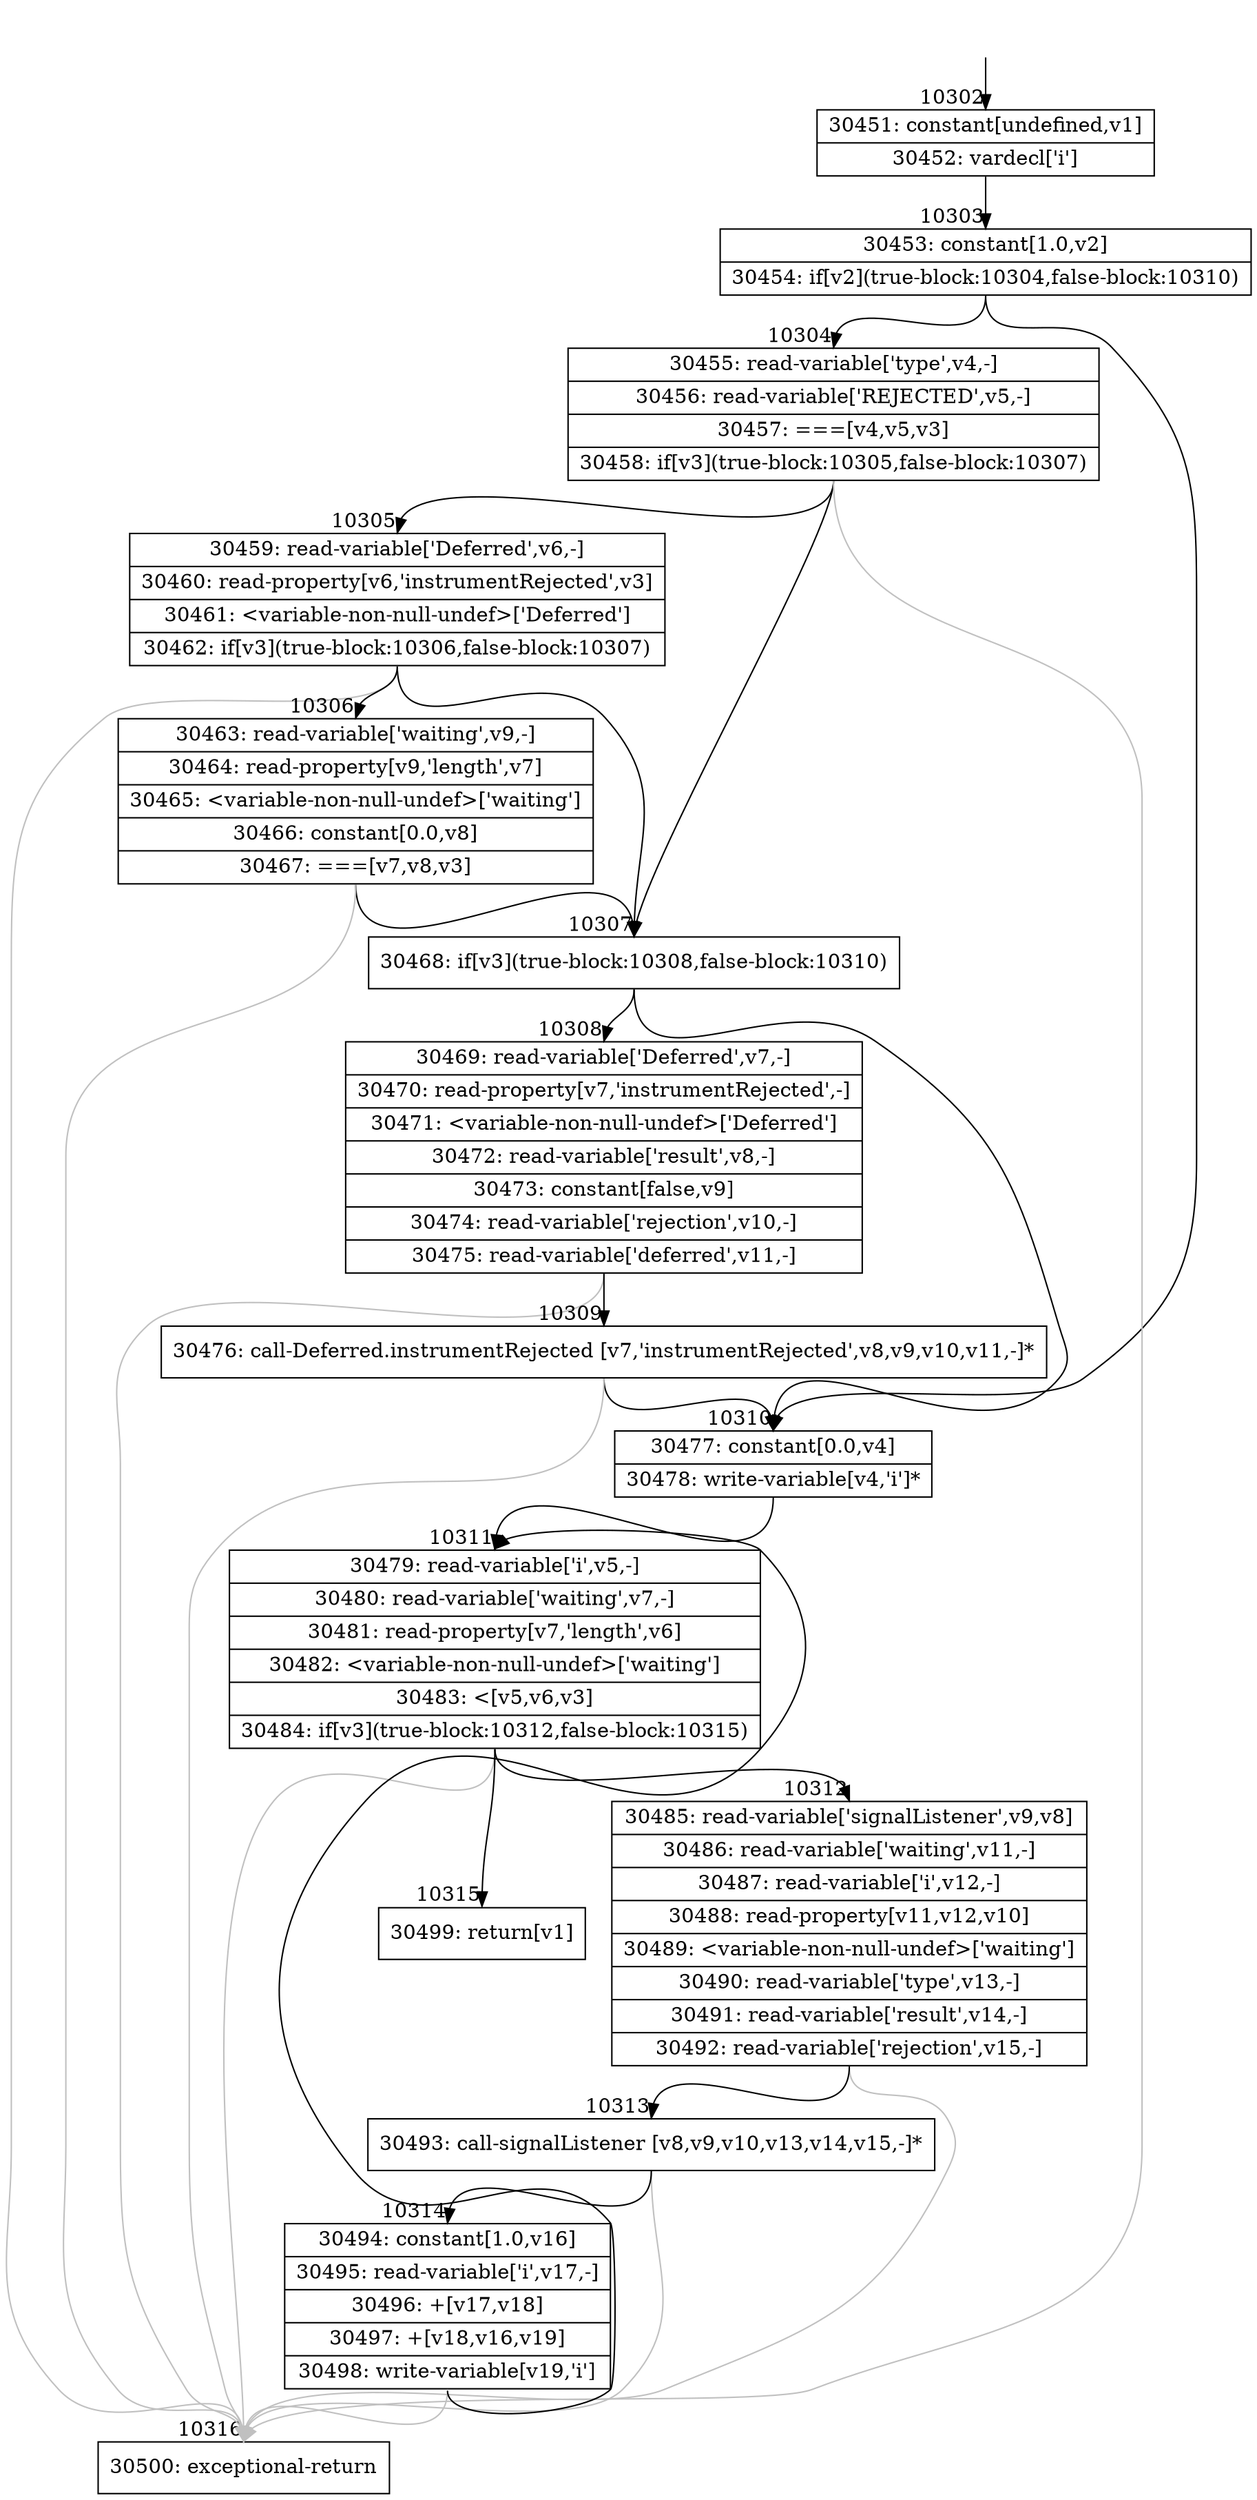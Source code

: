 digraph {
rankdir="TD"
BB_entry745[shape=none,label=""];
BB_entry745 -> BB10302 [tailport=s, headport=n, headlabel="    10302"]
BB10302 [shape=record label="{30451: constant[undefined,v1]|30452: vardecl['i']}" ] 
BB10302 -> BB10303 [tailport=s, headport=n, headlabel="      10303"]
BB10303 [shape=record label="{30453: constant[1.0,v2]|30454: if[v2](true-block:10304,false-block:10310)}" ] 
BB10303 -> BB10304 [tailport=s, headport=n, headlabel="      10304"]
BB10303 -> BB10310 [tailport=s, headport=n, headlabel="      10310"]
BB10304 [shape=record label="{30455: read-variable['type',v4,-]|30456: read-variable['REJECTED',v5,-]|30457: ===[v4,v5,v3]|30458: if[v3](true-block:10305,false-block:10307)}" ] 
BB10304 -> BB10307 [tailport=s, headport=n, headlabel="      10307"]
BB10304 -> BB10305 [tailport=s, headport=n, headlabel="      10305"]
BB10304 -> BB10316 [tailport=s, headport=n, color=gray, headlabel="      10316"]
BB10305 [shape=record label="{30459: read-variable['Deferred',v6,-]|30460: read-property[v6,'instrumentRejected',v3]|30461: \<variable-non-null-undef\>['Deferred']|30462: if[v3](true-block:10306,false-block:10307)}" ] 
BB10305 -> BB10307 [tailport=s, headport=n]
BB10305 -> BB10306 [tailport=s, headport=n, headlabel="      10306"]
BB10305 -> BB10316 [tailport=s, headport=n, color=gray]
BB10306 [shape=record label="{30463: read-variable['waiting',v9,-]|30464: read-property[v9,'length',v7]|30465: \<variable-non-null-undef\>['waiting']|30466: constant[0.0,v8]|30467: ===[v7,v8,v3]}" ] 
BB10306 -> BB10307 [tailport=s, headport=n]
BB10306 -> BB10316 [tailport=s, headport=n, color=gray]
BB10307 [shape=record label="{30468: if[v3](true-block:10308,false-block:10310)}" ] 
BB10307 -> BB10308 [tailport=s, headport=n, headlabel="      10308"]
BB10307 -> BB10310 [tailport=s, headport=n]
BB10308 [shape=record label="{30469: read-variable['Deferred',v7,-]|30470: read-property[v7,'instrumentRejected',-]|30471: \<variable-non-null-undef\>['Deferred']|30472: read-variable['result',v8,-]|30473: constant[false,v9]|30474: read-variable['rejection',v10,-]|30475: read-variable['deferred',v11,-]}" ] 
BB10308 -> BB10309 [tailport=s, headport=n, headlabel="      10309"]
BB10308 -> BB10316 [tailport=s, headport=n, color=gray]
BB10309 [shape=record label="{30476: call-Deferred.instrumentRejected [v7,'instrumentRejected',v8,v9,v10,v11,-]*}" ] 
BB10309 -> BB10310 [tailport=s, headport=n]
BB10309 -> BB10316 [tailport=s, headport=n, color=gray]
BB10310 [shape=record label="{30477: constant[0.0,v4]|30478: write-variable[v4,'i']*}" ] 
BB10310 -> BB10311 [tailport=s, headport=n, headlabel="      10311"]
BB10311 [shape=record label="{30479: read-variable['i',v5,-]|30480: read-variable['waiting',v7,-]|30481: read-property[v7,'length',v6]|30482: \<variable-non-null-undef\>['waiting']|30483: \<[v5,v6,v3]|30484: if[v3](true-block:10312,false-block:10315)}" ] 
BB10311 -> BB10312 [tailport=s, headport=n, headlabel="      10312"]
BB10311 -> BB10315 [tailport=s, headport=n, headlabel="      10315"]
BB10311 -> BB10316 [tailport=s, headport=n, color=gray]
BB10312 [shape=record label="{30485: read-variable['signalListener',v9,v8]|30486: read-variable['waiting',v11,-]|30487: read-variable['i',v12,-]|30488: read-property[v11,v12,v10]|30489: \<variable-non-null-undef\>['waiting']|30490: read-variable['type',v13,-]|30491: read-variable['result',v14,-]|30492: read-variable['rejection',v15,-]}" ] 
BB10312 -> BB10313 [tailport=s, headport=n, headlabel="      10313"]
BB10312 -> BB10316 [tailport=s, headport=n, color=gray]
BB10313 [shape=record label="{30493: call-signalListener [v8,v9,v10,v13,v14,v15,-]*}" ] 
BB10313 -> BB10314 [tailport=s, headport=n, headlabel="      10314"]
BB10313 -> BB10316 [tailport=s, headport=n, color=gray]
BB10314 [shape=record label="{30494: constant[1.0,v16]|30495: read-variable['i',v17,-]|30496: +[v17,v18]|30497: +[v18,v16,v19]|30498: write-variable[v19,'i']}" ] 
BB10314 -> BB10311 [tailport=s, headport=n]
BB10314 -> BB10316 [tailport=s, headport=n, color=gray]
BB10315 [shape=record label="{30499: return[v1]}" ] 
BB10316 [shape=record label="{30500: exceptional-return}" ] 
//#$~ 14490
}
